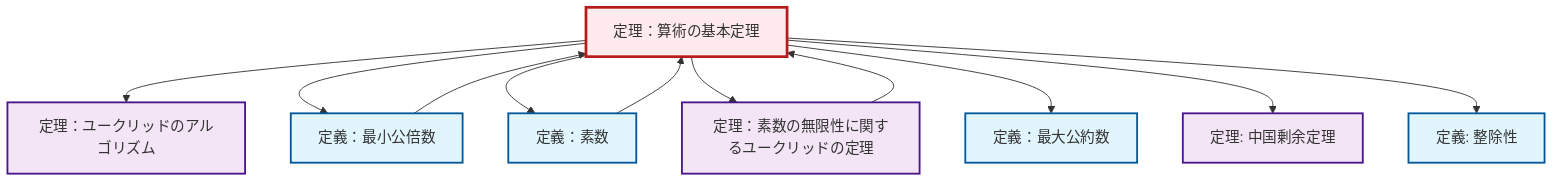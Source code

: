 graph TD
    classDef definition fill:#e1f5fe,stroke:#01579b,stroke-width:2px
    classDef theorem fill:#f3e5f5,stroke:#4a148c,stroke-width:2px
    classDef axiom fill:#fff3e0,stroke:#e65100,stroke-width:2px
    classDef example fill:#e8f5e9,stroke:#1b5e20,stroke-width:2px
    classDef current fill:#ffebee,stroke:#b71c1c,stroke-width:3px
    thm-chinese-remainder["定理: 中国剰余定理"]:::theorem
    def-gcd["定義：最大公約数"]:::definition
    thm-fundamental-arithmetic["定理：算術の基本定理"]:::theorem
    def-lcm["定義：最小公倍数"]:::definition
    def-prime["定義：素数"]:::definition
    thm-euclidean-algorithm["定理：ユークリッドのアルゴリズム"]:::theorem
    def-divisibility["定義: 整除性"]:::definition
    thm-euclid-infinitude-primes["定理：素数の無限性に関するユークリッドの定理"]:::theorem
    thm-euclid-infinitude-primes --> thm-fundamental-arithmetic
    thm-fundamental-arithmetic --> thm-euclidean-algorithm
    thm-fundamental-arithmetic --> def-lcm
    thm-fundamental-arithmetic --> def-prime
    def-lcm --> thm-fundamental-arithmetic
    thm-fundamental-arithmetic --> thm-euclid-infinitude-primes
    thm-fundamental-arithmetic --> def-gcd
    thm-fundamental-arithmetic --> thm-chinese-remainder
    thm-fundamental-arithmetic --> def-divisibility
    def-prime --> thm-fundamental-arithmetic
    class thm-fundamental-arithmetic current